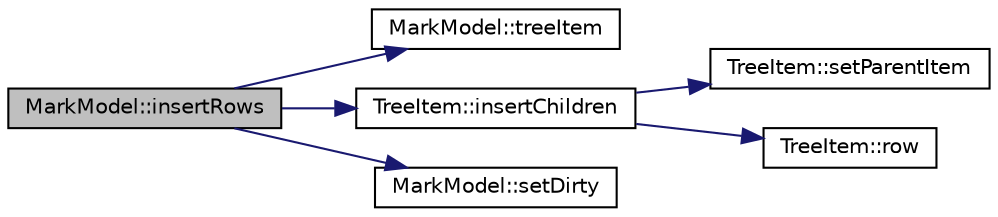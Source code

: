 digraph "MarkModel::insertRows"
{
  edge [fontname="Helvetica",fontsize="10",labelfontname="Helvetica",labelfontsize="10"];
  node [fontname="Helvetica",fontsize="10",shape=record];
  rankdir="LR";
  Node104 [label="MarkModel::insertRows",height=0.2,width=0.4,color="black", fillcolor="grey75", style="filled", fontcolor="black"];
  Node104 -> Node105 [color="midnightblue",fontsize="10",style="solid",fontname="Helvetica"];
  Node105 [label="MarkModel::treeItem",height=0.2,width=0.4,color="black", fillcolor="white", style="filled",URL="$class_mark_model.html#a6c38bcb4d3dee2fa69c4db2c681cf613",tooltip="This is a function to get the internal data structure from index. "];
  Node104 -> Node106 [color="midnightblue",fontsize="10",style="solid",fontname="Helvetica"];
  Node106 [label="TreeItem::insertChildren",height=0.2,width=0.4,color="black", fillcolor="white", style="filled",URL="$class_tree_item.html#ac87811c299104bb8ec72278705b8bc7e"];
  Node106 -> Node107 [color="midnightblue",fontsize="10",style="solid",fontname="Helvetica"];
  Node107 [label="TreeItem::setParentItem",height=0.2,width=0.4,color="black", fillcolor="white", style="filled",URL="$class_tree_item.html#a00100bdf5572cdd157ef8c4195d4d0d8"];
  Node106 -> Node108 [color="midnightblue",fontsize="10",style="solid",fontname="Helvetica"];
  Node108 [label="TreeItem::row",height=0.2,width=0.4,color="black", fillcolor="white", style="filled",URL="$class_tree_item.html#a91ba04ea12214af828bb198c2b98fa66"];
  Node104 -> Node109 [color="midnightblue",fontsize="10",style="solid",fontname="Helvetica"];
  Node109 [label="MarkModel::setDirty",height=0.2,width=0.4,color="black", fillcolor="white", style="filled",URL="$class_mark_model.html#a6e3f1fd96208c92ea67470a1fc952da6",tooltip="Sets dirty bit of the mark model. "];
}
